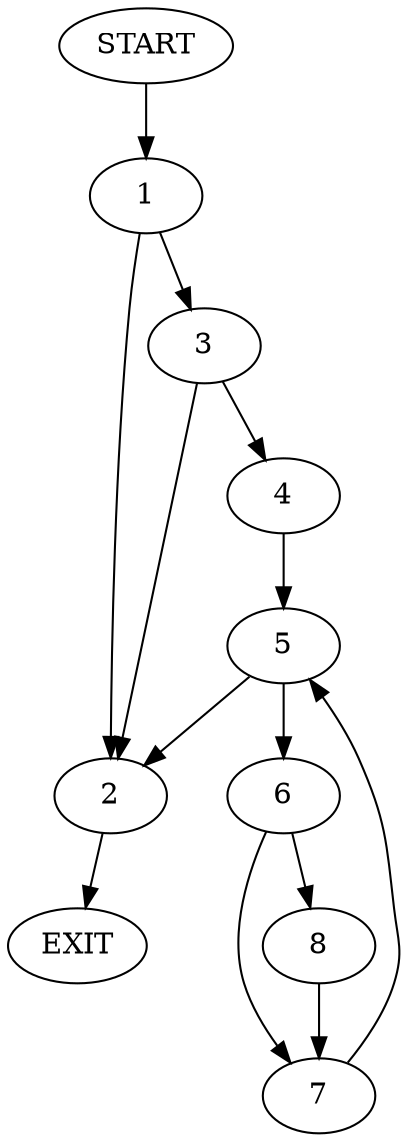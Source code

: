 digraph {
0 [label="START"]
9 [label="EXIT"]
0 -> 1
1 -> 2
1 -> 3
2 -> 9
3 -> 4
3 -> 2
4 -> 5
5 -> 6
5 -> 2
6 -> 7
6 -> 8
7 -> 5
8 -> 7
}
